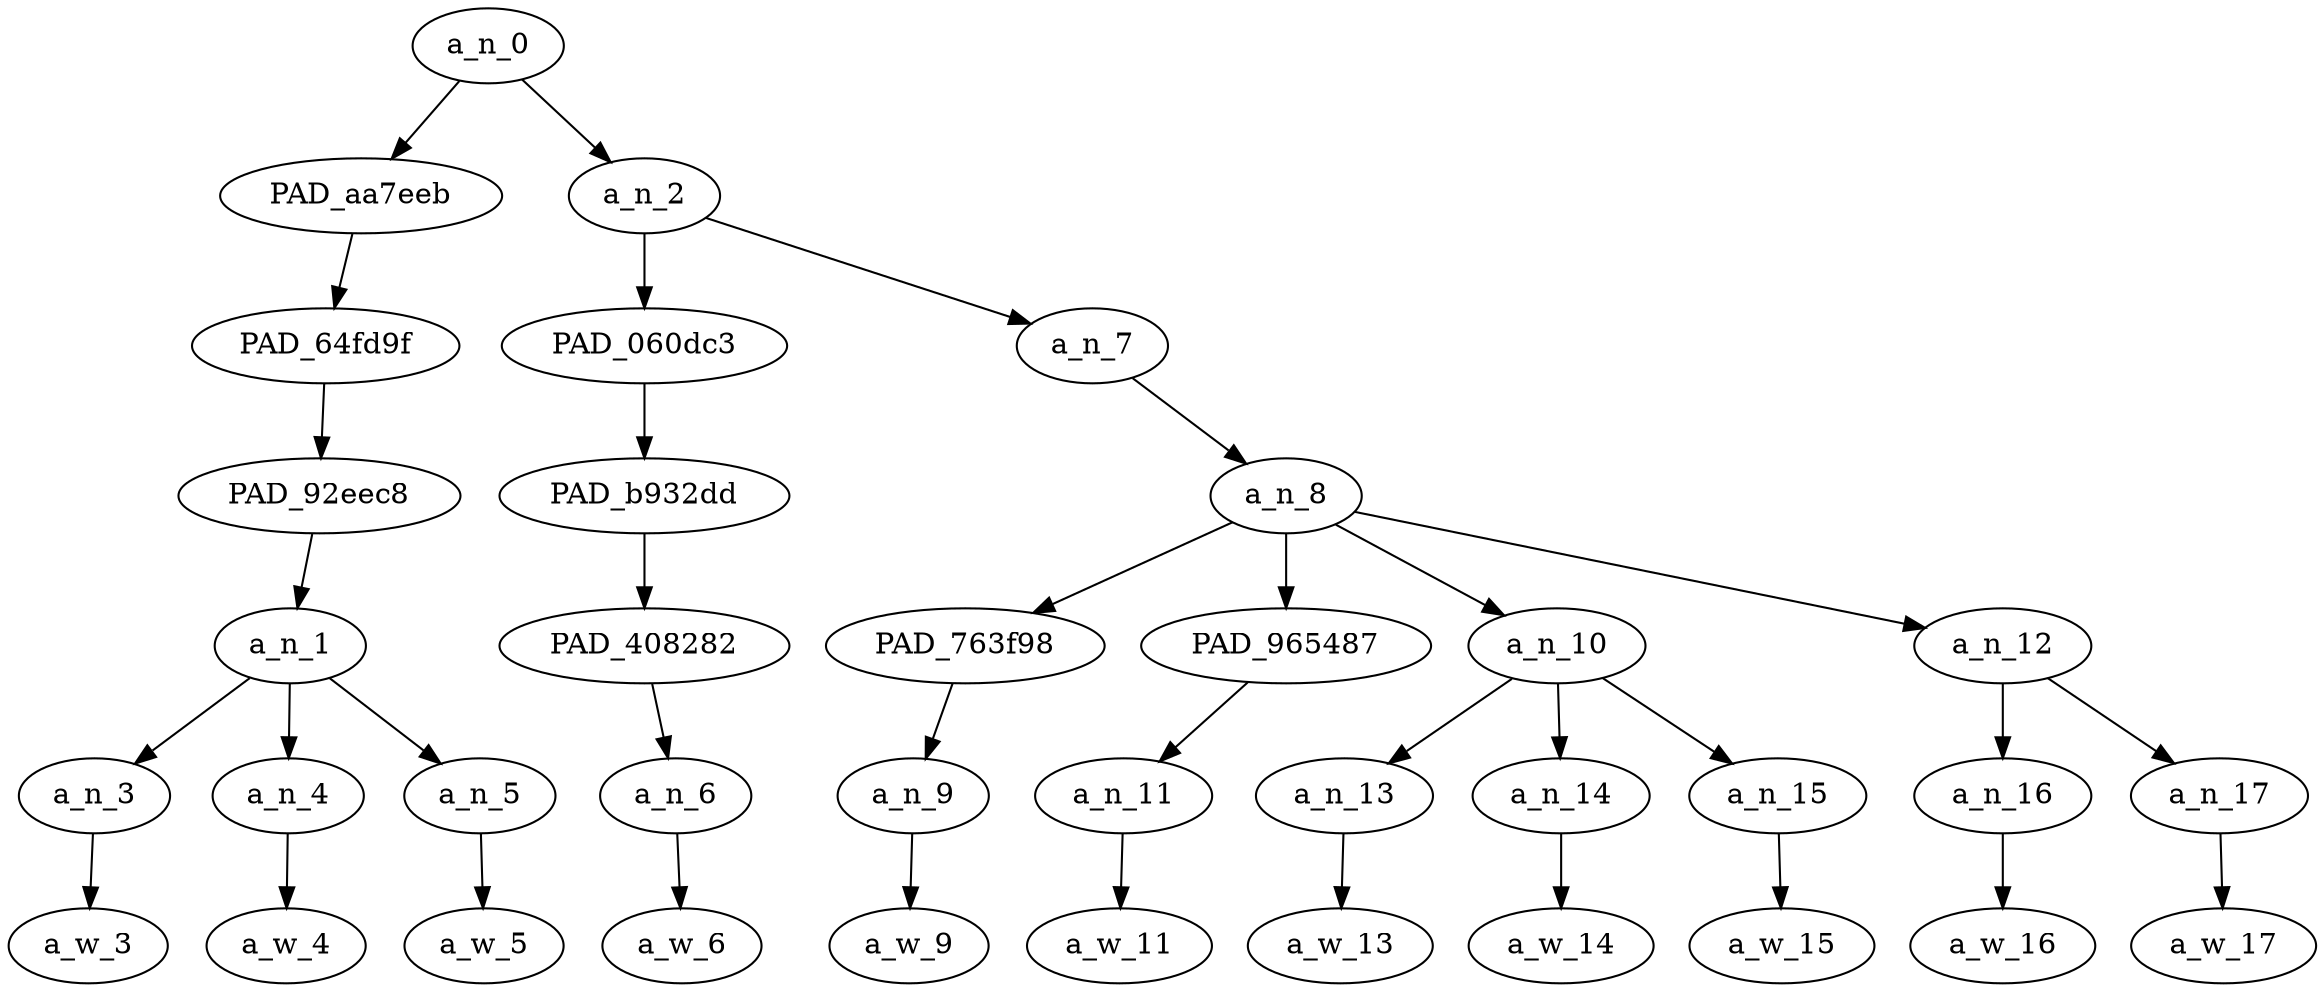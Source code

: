 strict digraph "" {
	a_n_0	[div_dir=-1,
		index=0,
		level=6,
		pos="2.96875,6!",
		text_span="[0, 1, 2, 3, 4, 5, 6, 7, 8, 9, 10]",
		value=0.99999997];
	PAD_aa7eeb	[div_dir=-1,
		index=0,
		level=5,
		pos="1.0,5!",
		text_span="[0, 1, 2]",
		value=0.47486067];
	a_n_0 -> PAD_aa7eeb;
	a_n_2	[div_dir=1,
		index=1,
		level=5,
		pos="4.9375,5!",
		text_span="[3, 4, 5, 6, 7, 8, 9, 10]",
		value=0.52487881];
	a_n_0 -> a_n_2;
	PAD_64fd9f	[div_dir=-1,
		index=0,
		level=4,
		pos="1.0,4!",
		text_span="[0, 1, 2]",
		value=0.47486067];
	PAD_aa7eeb -> PAD_64fd9f;
	PAD_92eec8	[div_dir=-1,
		index=0,
		level=3,
		pos="1.0,3!",
		text_span="[0, 1, 2]",
		value=0.47486067];
	PAD_64fd9f -> PAD_92eec8;
	a_n_1	[div_dir=-1,
		index=0,
		level=2,
		pos="1.0,2!",
		text_span="[0, 1, 2]",
		value=0.47486067];
	PAD_92eec8 -> a_n_1;
	a_n_3	[div_dir=-1,
		index=0,
		level=1,
		pos="0.0,1!",
		text_span="[0]",
		value=0.06994650];
	a_n_1 -> a_n_3;
	a_n_4	[div_dir=-1,
		index=1,
		level=1,
		pos="1.0,1!",
		text_span="[1]",
		value=0.08769814];
	a_n_1 -> a_n_4;
	a_n_5	[div_dir=-1,
		index=2,
		level=1,
		pos="2.0,1!",
		text_span="[2]",
		value=0.31670228];
	a_n_1 -> a_n_5;
	a_w_3	[div_dir=0,
		index=0,
		level=0,
		pos="0,0!",
		text_span="[0]",
		value=your];
	a_n_3 -> a_w_3;
	a_w_4	[div_dir=0,
		index=1,
		level=0,
		pos="1,0!",
		text_span="[1]",
		value=friendly];
	a_n_4 -> a_w_4;
	a_w_5	[div_dir=0,
		index=2,
		level=0,
		pos="2,0!",
		text_span="[2]",
		value=moslem];
	a_n_5 -> a_w_5;
	PAD_060dc3	[div_dir=1,
		index=1,
		level=4,
		pos="3.0,4!",
		text_span="[3]",
		value=0.04302708];
	a_n_2 -> PAD_060dc3;
	a_n_7	[div_dir=1,
		index=2,
		level=4,
		pos="6.875,4!",
		text_span="[4, 5, 6, 7, 8, 9, 10]",
		value=0.48180374];
	a_n_2 -> a_n_7;
	PAD_b932dd	[div_dir=1,
		index=1,
		level=3,
		pos="3.0,3!",
		text_span="[3]",
		value=0.04302708];
	PAD_060dc3 -> PAD_b932dd;
	PAD_408282	[div_dir=1,
		index=1,
		level=2,
		pos="3.0,2!",
		text_span="[3]",
		value=0.04302708];
	PAD_b932dd -> PAD_408282;
	a_n_6	[div_dir=1,
		index=3,
		level=1,
		pos="3.0,1!",
		text_span="[3]",
		value=0.04302708];
	PAD_408282 -> a_n_6;
	a_w_6	[div_dir=0,
		index=3,
		level=0,
		pos="3,0!",
		text_span="[3]",
		value=who];
	a_n_6 -> a_w_6;
	a_n_8	[div_dir=1,
		index=2,
		level=3,
		pos="6.875,3!",
		text_span="[4, 5, 6, 7, 8, 9, 10]",
		value=0.48177769];
	a_n_7 -> a_n_8;
	PAD_763f98	[div_dir=1,
		index=2,
		level=2,
		pos="4.0,2!",
		text_span="[4]",
		value=0.04921669];
	a_n_8 -> PAD_763f98;
	PAD_965487	[div_dir=1,
		index=4,
		level=2,
		pos="8.0,2!",
		text_span="[8]",
		value=0.05005495];
	a_n_8 -> PAD_965487;
	a_n_10	[div_dir=-1,
		index=3,
		level=2,
		pos="6.0,2!",
		text_span="[5, 6, 7]",
		value=0.28878401];
	a_n_8 -> a_n_10;
	a_n_12	[div_dir=-1,
		index=5,
		level=2,
		pos="9.5,2!",
		text_span="[9, 10]",
		value=0.09369601];
	a_n_8 -> a_n_12;
	a_n_9	[div_dir=1,
		index=4,
		level=1,
		pos="4.0,1!",
		text_span="[4]",
		value=0.04921669];
	PAD_763f98 -> a_n_9;
	a_w_9	[div_dir=0,
		index=4,
		level=0,
		pos="4,0!",
		text_span="[4]",
		value=went];
	a_n_9 -> a_w_9;
	a_n_11	[div_dir=1,
		index=8,
		level=1,
		pos="8.0,1!",
		text_span="[8]",
		value=0.05005495];
	PAD_965487 -> a_n_11;
	a_w_11	[div_dir=0,
		index=8,
		level=0,
		pos="8,0!",
		text_span="[8]",
		value=today];
	a_n_11 -> a_w_11;
	a_n_13	[div_dir=-1,
		index=5,
		level=1,
		pos="5.0,1!",
		text_span="[5]",
		value=0.03995917];
	a_n_10 -> a_n_13;
	a_n_14	[div_dir=1,
		index=6,
		level=1,
		pos="6.0,1!",
		text_span="[6]",
		value=0.10468115];
	a_n_10 -> a_n_14;
	a_n_15	[div_dir=-1,
		index=7,
		level=1,
		pos="7.0,1!",
		text_span="[7]",
		value=0.14413374];
	a_n_10 -> a_n_15;
	a_w_13	[div_dir=0,
		index=5,
		level=0,
		pos="5,0!",
		text_span="[5]",
		value=all];
	a_n_13 -> a_w_13;
	a_w_14	[div_dir=0,
		index=6,
		level=0,
		pos="6,0!",
		text_span="[6]",
		value=allah];
	a_n_14 -> a_w_14;
	a_w_15	[div_dir=0,
		index=7,
		level=0,
		pos="7,0!",
		text_span="[7]",
		value=akhbar];
	a_n_15 -> a_w_15;
	a_n_16	[div_dir=1,
		index=9,
		level=1,
		pos="9.0,1!",
		text_span="[9]",
		value=0.03197562];
	a_n_12 -> a_n_16;
	a_n_17	[div_dir=-1,
		index=10,
		level=1,
		pos="10.0,1!",
		text_span="[10]",
		value=0.06160878];
	a_n_12 -> a_n_17;
	a_w_16	[div_dir=0,
		index=9,
		level=0,
		pos="9,0!",
		text_span="[9]",
		value=in];
	a_n_16 -> a_w_16;
	a_w_17	[div_dir=0,
		index=10,
		level=0,
		pos="10,0!",
		text_span="[10]",
		value=france];
	a_n_17 -> a_w_17;
}
